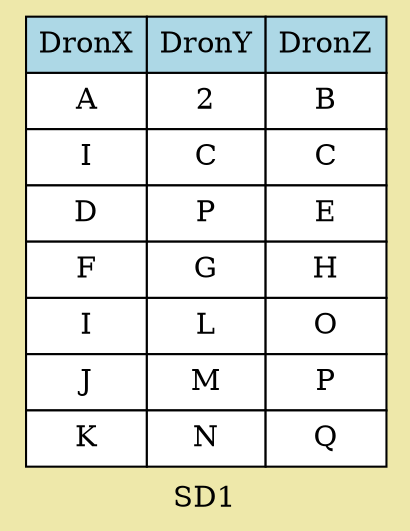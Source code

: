 digraph G {
  node [shape=plaintext];
  label="SD1";
  bgcolor="palegoldenrod";
SD1  [
    label=<<table border="0" cellborder="1" cellspacing="0" cellpadding="5">
      <tr>
        <td bgcolor="lightblue">DronX</td>
        <td bgcolor="lightblue">DronY</td>
        <td bgcolor="lightblue">DronZ</td>
      </tr>
      <tr>
        <td bgcolor="White">A</td>
        <td bgcolor="White">2</td>
        <td bgcolor="White">B</td>
      </tr>
      <tr>
        <td bgcolor="White">I</td>
        <td bgcolor="White">C</td>
        <td bgcolor="White">C</td>
      </tr>
      <tr>
        <td bgcolor="White">D</td>
        <td bgcolor="White">P</td>
        <td bgcolor="White">E</td>
      </tr>
      <tr>
        <td bgcolor="White">F</td>
        <td bgcolor="White">G</td>
        <td bgcolor="White">H</td>
      </tr>
      <tr>
        <td bgcolor="White">I</td>
        <td bgcolor="White">L</td>
        <td bgcolor="White">O</td>
      </tr>
      <tr>
        <td bgcolor="White">J</td>
        <td bgcolor="White">M</td>
        <td bgcolor="White">P</td>
      </tr>
      <tr>
        <td bgcolor="White">K</td>
        <td bgcolor="White">N</td>
        <td bgcolor="White">Q</td>
      </tr>
    </table>>
  ];
}
